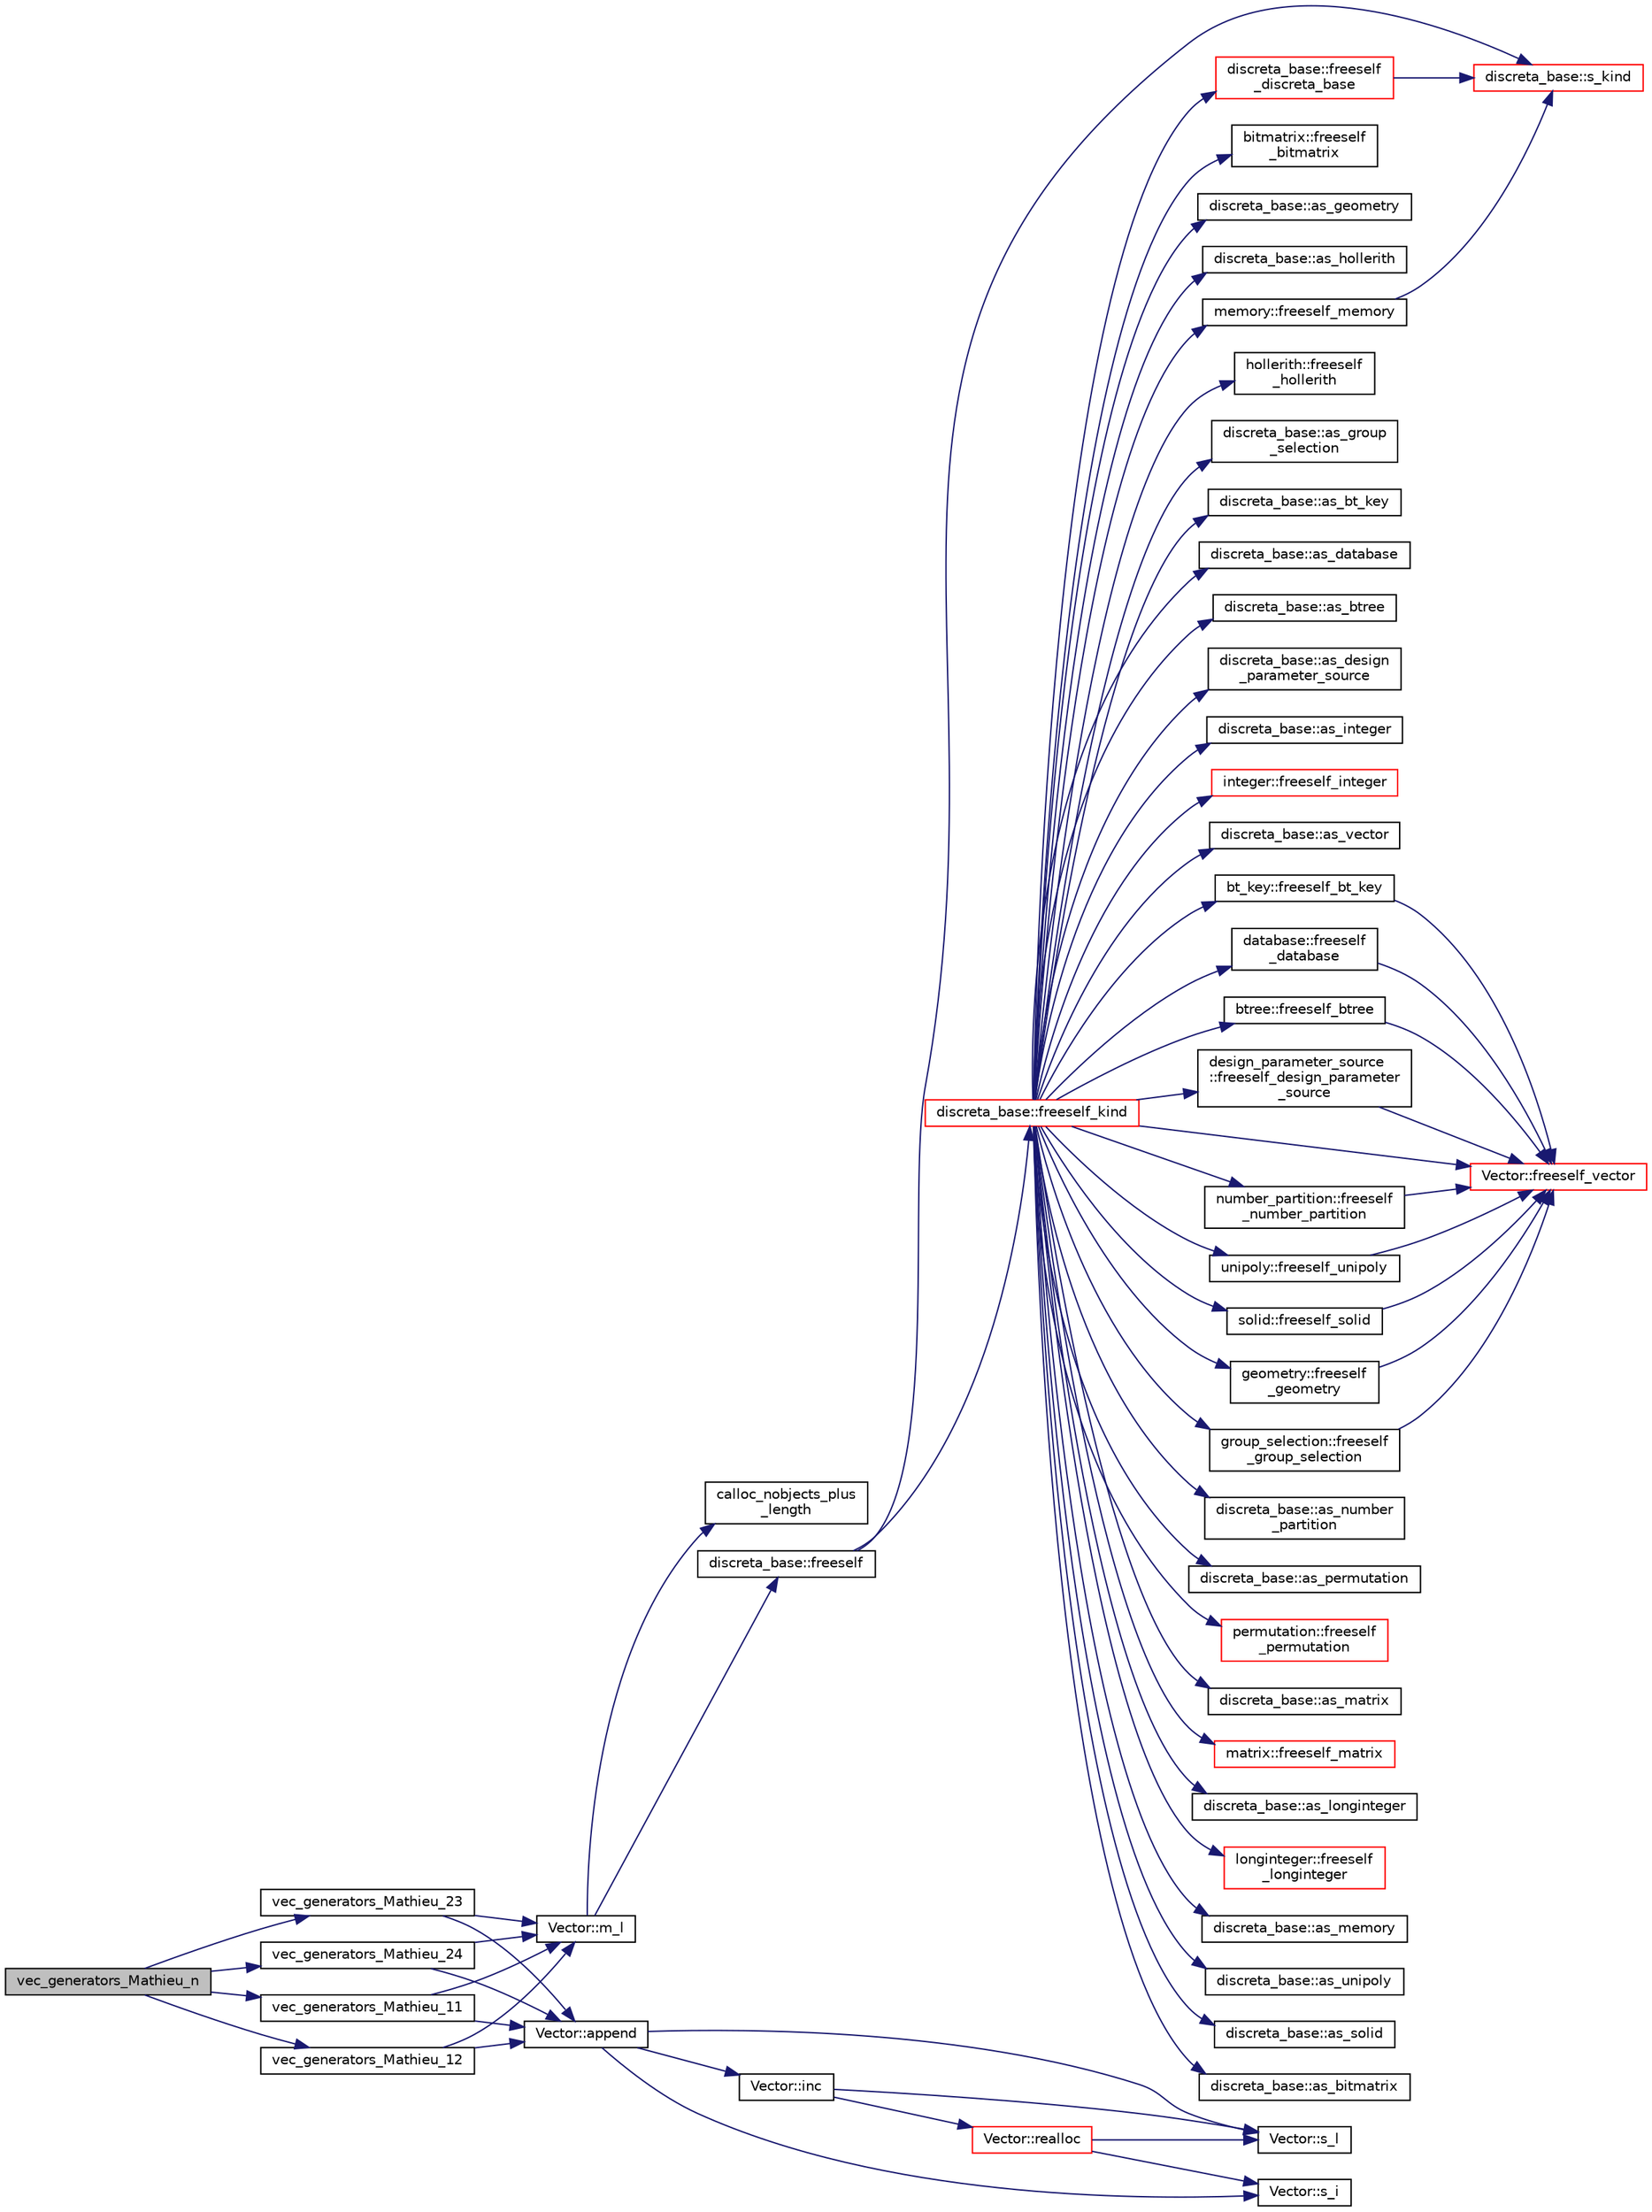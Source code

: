 digraph "vec_generators_Mathieu_n"
{
  edge [fontname="Helvetica",fontsize="10",labelfontname="Helvetica",labelfontsize="10"];
  node [fontname="Helvetica",fontsize="10",shape=record];
  rankdir="LR";
  Node2342 [label="vec_generators_Mathieu_n",height=0.2,width=0.4,color="black", fillcolor="grey75", style="filled", fontcolor="black"];
  Node2342 -> Node2343 [color="midnightblue",fontsize="10",style="solid",fontname="Helvetica"];
  Node2343 [label="vec_generators_Mathieu_11",height=0.2,width=0.4,color="black", fillcolor="white", style="filled",URL="$d0/dd3/perm__group__gens_8_c.html#a79f40f9f619ba6f8a6c32e6c1df04e52"];
  Node2343 -> Node2344 [color="midnightblue",fontsize="10",style="solid",fontname="Helvetica"];
  Node2344 [label="Vector::m_l",height=0.2,width=0.4,color="black", fillcolor="white", style="filled",URL="$d5/db2/class_vector.html#a00f5520c2a6b4f5282a1a8bcf8ea74eb"];
  Node2344 -> Node2345 [color="midnightblue",fontsize="10",style="solid",fontname="Helvetica"];
  Node2345 [label="discreta_base::freeself",height=0.2,width=0.4,color="black", fillcolor="white", style="filled",URL="$d7/d71/classdiscreta__base.html#a9a3c9501a562293b5667c11b9174d6e5"];
  Node2345 -> Node2346 [color="midnightblue",fontsize="10",style="solid",fontname="Helvetica"];
  Node2346 [label="discreta_base::freeself_kind",height=0.2,width=0.4,color="red", fillcolor="white", style="filled",URL="$d7/d71/classdiscreta__base.html#a63a23ada2165b3838fab719ed458cec8"];
  Node2346 -> Node2347 [color="midnightblue",fontsize="10",style="solid",fontname="Helvetica"];
  Node2347 [label="discreta_base::freeself\l_discreta_base",height=0.2,width=0.4,color="red", fillcolor="white", style="filled",URL="$d7/d71/classdiscreta__base.html#a8b1ec2cee4566034441e066dc2c027db"];
  Node2347 -> Node2348 [color="midnightblue",fontsize="10",style="solid",fontname="Helvetica"];
  Node2348 [label="discreta_base::s_kind",height=0.2,width=0.4,color="red", fillcolor="white", style="filled",URL="$d7/d71/classdiscreta__base.html#a8a830025c74adbbc3362418a7c2ba157"];
  Node2346 -> Node2354 [color="midnightblue",fontsize="10",style="solid",fontname="Helvetica"];
  Node2354 [label="discreta_base::as_integer",height=0.2,width=0.4,color="black", fillcolor="white", style="filled",URL="$d7/d71/classdiscreta__base.html#a00d7691eaf874fd283d942692fe8dd26"];
  Node2346 -> Node2355 [color="midnightblue",fontsize="10",style="solid",fontname="Helvetica"];
  Node2355 [label="integer::freeself_integer",height=0.2,width=0.4,color="red", fillcolor="white", style="filled",URL="$d0/de5/classinteger.html#a02eb557612c9db1820dd75a77151edc0"];
  Node2346 -> Node2356 [color="midnightblue",fontsize="10",style="solid",fontname="Helvetica"];
  Node2356 [label="discreta_base::as_vector",height=0.2,width=0.4,color="black", fillcolor="white", style="filled",URL="$d7/d71/classdiscreta__base.html#a7bdd6cae39c380b128ee9e17e42cf020"];
  Node2346 -> Node2357 [color="midnightblue",fontsize="10",style="solid",fontname="Helvetica"];
  Node2357 [label="Vector::freeself_vector",height=0.2,width=0.4,color="red", fillcolor="white", style="filled",URL="$d5/db2/class_vector.html#ad55c58937ca8fb342247a2c0fb572d20"];
  Node2346 -> Node2359 [color="midnightblue",fontsize="10",style="solid",fontname="Helvetica"];
  Node2359 [label="discreta_base::as_number\l_partition",height=0.2,width=0.4,color="black", fillcolor="white", style="filled",URL="$d7/d71/classdiscreta__base.html#a307aa09de0e925d46697707968ffab00"];
  Node2346 -> Node2360 [color="midnightblue",fontsize="10",style="solid",fontname="Helvetica"];
  Node2360 [label="number_partition::freeself\l_number_partition",height=0.2,width=0.4,color="black", fillcolor="white", style="filled",URL="$df/d50/classnumber__partition.html#aa74111c1c8cd218b654e7b7c1ca42eb5"];
  Node2360 -> Node2357 [color="midnightblue",fontsize="10",style="solid",fontname="Helvetica"];
  Node2346 -> Node2361 [color="midnightblue",fontsize="10",style="solid",fontname="Helvetica"];
  Node2361 [label="discreta_base::as_permutation",height=0.2,width=0.4,color="black", fillcolor="white", style="filled",URL="$d7/d71/classdiscreta__base.html#aa4e72f36a82984239b12ae831e131098"];
  Node2346 -> Node2362 [color="midnightblue",fontsize="10",style="solid",fontname="Helvetica"];
  Node2362 [label="permutation::freeself\l_permutation",height=0.2,width=0.4,color="red", fillcolor="white", style="filled",URL="$d0/d08/classpermutation.html#a1f86343fa765d71c976d79e5ce372c12"];
  Node2346 -> Node2363 [color="midnightblue",fontsize="10",style="solid",fontname="Helvetica"];
  Node2363 [label="discreta_base::as_matrix",height=0.2,width=0.4,color="black", fillcolor="white", style="filled",URL="$d7/d71/classdiscreta__base.html#ae4d7f56d917a4707b838fbffde6467ff"];
  Node2346 -> Node2364 [color="midnightblue",fontsize="10",style="solid",fontname="Helvetica"];
  Node2364 [label="matrix::freeself_matrix",height=0.2,width=0.4,color="red", fillcolor="white", style="filled",URL="$d1/d8d/classmatrix.html#ab47d61820499f35c15bf82fb6a3b9bd1"];
  Node2346 -> Node2366 [color="midnightblue",fontsize="10",style="solid",fontname="Helvetica"];
  Node2366 [label="discreta_base::as_longinteger",height=0.2,width=0.4,color="black", fillcolor="white", style="filled",URL="$d7/d71/classdiscreta__base.html#a20a094639eb711b10c8694c51937f7cd"];
  Node2346 -> Node2367 [color="midnightblue",fontsize="10",style="solid",fontname="Helvetica"];
  Node2367 [label="longinteger::freeself\l_longinteger",height=0.2,width=0.4,color="red", fillcolor="white", style="filled",URL="$d3/d71/classlonginteger.html#a82006f4b7c6bf897de0387497e16c219"];
  Node2346 -> Node2369 [color="midnightblue",fontsize="10",style="solid",fontname="Helvetica"];
  Node2369 [label="discreta_base::as_memory",height=0.2,width=0.4,color="black", fillcolor="white", style="filled",URL="$d7/d71/classdiscreta__base.html#ad94b2d7dce0cd4fa22db57f6e79c4bd2"];
  Node2346 -> Node2370 [color="midnightblue",fontsize="10",style="solid",fontname="Helvetica"];
  Node2370 [label="memory::freeself_memory",height=0.2,width=0.4,color="black", fillcolor="white", style="filled",URL="$d8/d99/classmemory.html#a19366f9105d79a0e818cc19255d7ef4f"];
  Node2370 -> Node2348 [color="midnightblue",fontsize="10",style="solid",fontname="Helvetica"];
  Node2346 -> Node2371 [color="midnightblue",fontsize="10",style="solid",fontname="Helvetica"];
  Node2371 [label="discreta_base::as_unipoly",height=0.2,width=0.4,color="black", fillcolor="white", style="filled",URL="$d7/d71/classdiscreta__base.html#ad50d8027f039fe5c2478cddb243adc9d"];
  Node2346 -> Node2372 [color="midnightblue",fontsize="10",style="solid",fontname="Helvetica"];
  Node2372 [label="unipoly::freeself_unipoly",height=0.2,width=0.4,color="black", fillcolor="white", style="filled",URL="$d1/d89/classunipoly.html#aad315db6c6adb555a0c63877aab7d27e"];
  Node2372 -> Node2357 [color="midnightblue",fontsize="10",style="solid",fontname="Helvetica"];
  Node2346 -> Node2373 [color="midnightblue",fontsize="10",style="solid",fontname="Helvetica"];
  Node2373 [label="discreta_base::as_solid",height=0.2,width=0.4,color="black", fillcolor="white", style="filled",URL="$d7/d71/classdiscreta__base.html#a1fc5f2b85ec97ab0a69dd64903c970a5"];
  Node2346 -> Node2374 [color="midnightblue",fontsize="10",style="solid",fontname="Helvetica"];
  Node2374 [label="solid::freeself_solid",height=0.2,width=0.4,color="black", fillcolor="white", style="filled",URL="$d8/def/classsolid.html#a84c2f0abd7b24b1cf2ccefa9c99567fe"];
  Node2374 -> Node2357 [color="midnightblue",fontsize="10",style="solid",fontname="Helvetica"];
  Node2346 -> Node2375 [color="midnightblue",fontsize="10",style="solid",fontname="Helvetica"];
  Node2375 [label="discreta_base::as_bitmatrix",height=0.2,width=0.4,color="black", fillcolor="white", style="filled",URL="$d7/d71/classdiscreta__base.html#a071ad54ea8ef6c9d1d15f532e5a76df6"];
  Node2346 -> Node2376 [color="midnightblue",fontsize="10",style="solid",fontname="Helvetica"];
  Node2376 [label="bitmatrix::freeself\l_bitmatrix",height=0.2,width=0.4,color="black", fillcolor="white", style="filled",URL="$de/dc8/classbitmatrix.html#a4b84eed56a244df63819eae6b7ba1eff"];
  Node2346 -> Node2377 [color="midnightblue",fontsize="10",style="solid",fontname="Helvetica"];
  Node2377 [label="discreta_base::as_geometry",height=0.2,width=0.4,color="black", fillcolor="white", style="filled",URL="$d7/d71/classdiscreta__base.html#a38fc7b4cdd830703e9d87354b79bc5c8"];
  Node2346 -> Node2378 [color="midnightblue",fontsize="10",style="solid",fontname="Helvetica"];
  Node2378 [label="geometry::freeself\l_geometry",height=0.2,width=0.4,color="black", fillcolor="white", style="filled",URL="$da/d44/classgeometry.html#a504b1b52d24b4ae00d9fd0b7838b57e6"];
  Node2378 -> Node2357 [color="midnightblue",fontsize="10",style="solid",fontname="Helvetica"];
  Node2346 -> Node2379 [color="midnightblue",fontsize="10",style="solid",fontname="Helvetica"];
  Node2379 [label="discreta_base::as_hollerith",height=0.2,width=0.4,color="black", fillcolor="white", style="filled",URL="$d7/d71/classdiscreta__base.html#a3e66f82711f314710107e2f29e589690"];
  Node2346 -> Node2380 [color="midnightblue",fontsize="10",style="solid",fontname="Helvetica"];
  Node2380 [label="hollerith::freeself\l_hollerith",height=0.2,width=0.4,color="black", fillcolor="white", style="filled",URL="$d8/d99/classhollerith.html#a240d1b30780c9e09323d0b3ad5e2d1f7"];
  Node2346 -> Node2381 [color="midnightblue",fontsize="10",style="solid",fontname="Helvetica"];
  Node2381 [label="discreta_base::as_group\l_selection",height=0.2,width=0.4,color="black", fillcolor="white", style="filled",URL="$d7/d71/classdiscreta__base.html#aae1bac4883c567718bef9fb610abbdc8"];
  Node2346 -> Node2382 [color="midnightblue",fontsize="10",style="solid",fontname="Helvetica"];
  Node2382 [label="group_selection::freeself\l_group_selection",height=0.2,width=0.4,color="black", fillcolor="white", style="filled",URL="$d6/db0/classgroup__selection.html#a778b1a466858bf7f90516eeba1795798"];
  Node2382 -> Node2357 [color="midnightblue",fontsize="10",style="solid",fontname="Helvetica"];
  Node2346 -> Node2383 [color="midnightblue",fontsize="10",style="solid",fontname="Helvetica"];
  Node2383 [label="discreta_base::as_bt_key",height=0.2,width=0.4,color="black", fillcolor="white", style="filled",URL="$d7/d71/classdiscreta__base.html#a2734c6e08dca17cf6588bd5064ec1b9f"];
  Node2346 -> Node2384 [color="midnightblue",fontsize="10",style="solid",fontname="Helvetica"];
  Node2384 [label="bt_key::freeself_bt_key",height=0.2,width=0.4,color="black", fillcolor="white", style="filled",URL="$d1/de5/classbt__key.html#aad1f5a9b943d3ae072f1d09a9bb126c6"];
  Node2384 -> Node2357 [color="midnightblue",fontsize="10",style="solid",fontname="Helvetica"];
  Node2346 -> Node2385 [color="midnightblue",fontsize="10",style="solid",fontname="Helvetica"];
  Node2385 [label="discreta_base::as_database",height=0.2,width=0.4,color="black", fillcolor="white", style="filled",URL="$d7/d71/classdiscreta__base.html#ab055d39d58210a2b03ba3d33703b09a9"];
  Node2346 -> Node2386 [color="midnightblue",fontsize="10",style="solid",fontname="Helvetica"];
  Node2386 [label="database::freeself\l_database",height=0.2,width=0.4,color="black", fillcolor="white", style="filled",URL="$db/d72/classdatabase.html#a4dc263211f9b364e4fa733c8cf53e066"];
  Node2386 -> Node2357 [color="midnightblue",fontsize="10",style="solid",fontname="Helvetica"];
  Node2346 -> Node2387 [color="midnightblue",fontsize="10",style="solid",fontname="Helvetica"];
  Node2387 [label="discreta_base::as_btree",height=0.2,width=0.4,color="black", fillcolor="white", style="filled",URL="$d7/d71/classdiscreta__base.html#a78e76674cef2ec113c17989c11288778"];
  Node2346 -> Node2388 [color="midnightblue",fontsize="10",style="solid",fontname="Helvetica"];
  Node2388 [label="btree::freeself_btree",height=0.2,width=0.4,color="black", fillcolor="white", style="filled",URL="$dd/db0/classbtree.html#af866a69c5f887781efdcd491d71f2c28"];
  Node2388 -> Node2357 [color="midnightblue",fontsize="10",style="solid",fontname="Helvetica"];
  Node2346 -> Node2389 [color="midnightblue",fontsize="10",style="solid",fontname="Helvetica"];
  Node2389 [label="discreta_base::as_design\l_parameter_source",height=0.2,width=0.4,color="black", fillcolor="white", style="filled",URL="$d7/d71/classdiscreta__base.html#a59cbf837c6582ded5bc586265d13d81a"];
  Node2346 -> Node2390 [color="midnightblue",fontsize="10",style="solid",fontname="Helvetica"];
  Node2390 [label="design_parameter_source\l::freeself_design_parameter\l_source",height=0.2,width=0.4,color="black", fillcolor="white", style="filled",URL="$df/d4b/classdesign__parameter__source.html#a61e751fbde5330ede70525d4953bbc79"];
  Node2390 -> Node2357 [color="midnightblue",fontsize="10",style="solid",fontname="Helvetica"];
  Node2345 -> Node2348 [color="midnightblue",fontsize="10",style="solid",fontname="Helvetica"];
  Node2344 -> Node2393 [color="midnightblue",fontsize="10",style="solid",fontname="Helvetica"];
  Node2393 [label="calloc_nobjects_plus\l_length",height=0.2,width=0.4,color="black", fillcolor="white", style="filled",URL="$d9/d60/discreta_8h.html#a71599d54c8c17dfa065a363f5cdd0aa4"];
  Node2343 -> Node2394 [color="midnightblue",fontsize="10",style="solid",fontname="Helvetica"];
  Node2394 [label="Vector::append",height=0.2,width=0.4,color="black", fillcolor="white", style="filled",URL="$d5/db2/class_vector.html#aec80be90cd2cbfe79267220113b679c4"];
  Node2394 -> Node2395 [color="midnightblue",fontsize="10",style="solid",fontname="Helvetica"];
  Node2395 [label="Vector::s_l",height=0.2,width=0.4,color="black", fillcolor="white", style="filled",URL="$d5/db2/class_vector.html#ad2dc082288f858d22a528832289e0704"];
  Node2394 -> Node2396 [color="midnightblue",fontsize="10",style="solid",fontname="Helvetica"];
  Node2396 [label="Vector::inc",height=0.2,width=0.4,color="black", fillcolor="white", style="filled",URL="$d5/db2/class_vector.html#a5f6fe0531bc3d9829becd8503e4156a3"];
  Node2396 -> Node2397 [color="midnightblue",fontsize="10",style="solid",fontname="Helvetica"];
  Node2397 [label="Vector::realloc",height=0.2,width=0.4,color="red", fillcolor="white", style="filled",URL="$d5/db2/class_vector.html#a00aff28a4a7cacc8c5aaf44b6f3fb3a5"];
  Node2397 -> Node2395 [color="midnightblue",fontsize="10",style="solid",fontname="Helvetica"];
  Node2397 -> Node2398 [color="midnightblue",fontsize="10",style="solid",fontname="Helvetica"];
  Node2398 [label="Vector::s_i",height=0.2,width=0.4,color="black", fillcolor="white", style="filled",URL="$d5/db2/class_vector.html#a1c4fe1752523df8119f70dd550244871"];
  Node2396 -> Node2395 [color="midnightblue",fontsize="10",style="solid",fontname="Helvetica"];
  Node2394 -> Node2398 [color="midnightblue",fontsize="10",style="solid",fontname="Helvetica"];
  Node2342 -> Node2422 [color="midnightblue",fontsize="10",style="solid",fontname="Helvetica"];
  Node2422 [label="vec_generators_Mathieu_12",height=0.2,width=0.4,color="black", fillcolor="white", style="filled",URL="$d0/dd3/perm__group__gens_8_c.html#a07c56b14e85701ba7f5105d7c953175b"];
  Node2422 -> Node2344 [color="midnightblue",fontsize="10",style="solid",fontname="Helvetica"];
  Node2422 -> Node2394 [color="midnightblue",fontsize="10",style="solid",fontname="Helvetica"];
  Node2342 -> Node2423 [color="midnightblue",fontsize="10",style="solid",fontname="Helvetica"];
  Node2423 [label="vec_generators_Mathieu_23",height=0.2,width=0.4,color="black", fillcolor="white", style="filled",URL="$d0/dd3/perm__group__gens_8_c.html#a6728e2b0fff129a1db3e8d0dc8c86304"];
  Node2423 -> Node2344 [color="midnightblue",fontsize="10",style="solid",fontname="Helvetica"];
  Node2423 -> Node2394 [color="midnightblue",fontsize="10",style="solid",fontname="Helvetica"];
  Node2342 -> Node2424 [color="midnightblue",fontsize="10",style="solid",fontname="Helvetica"];
  Node2424 [label="vec_generators_Mathieu_24",height=0.2,width=0.4,color="black", fillcolor="white", style="filled",URL="$d0/dd3/perm__group__gens_8_c.html#a2fc2258663a8a040ec6eca37c3ff1bf9"];
  Node2424 -> Node2344 [color="midnightblue",fontsize="10",style="solid",fontname="Helvetica"];
  Node2424 -> Node2394 [color="midnightblue",fontsize="10",style="solid",fontname="Helvetica"];
}
